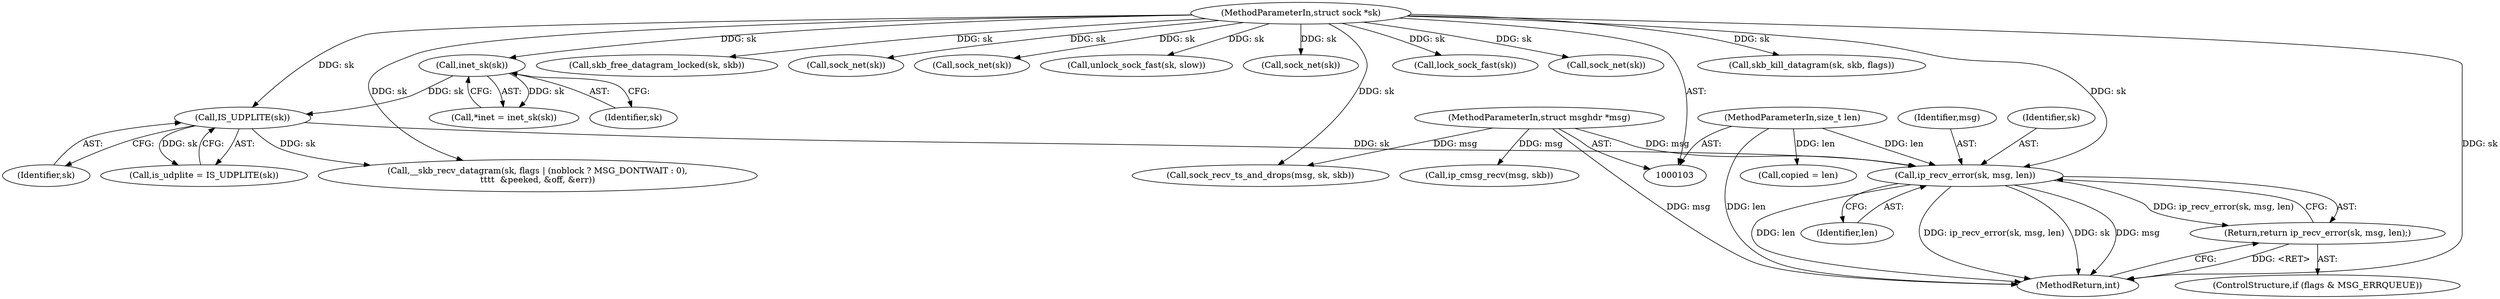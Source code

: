 digraph "0_linux_bceaa90240b6019ed73b49965eac7d167610be69_2@API" {
"1000145" [label="(Call,ip_recv_error(sk, msg, len))"];
"1000137" [label="(Call,IS_UDPLITE(sk))"];
"1000115" [label="(Call,inet_sk(sk))"];
"1000105" [label="(MethodParameterIn,struct sock *sk)"];
"1000106" [label="(MethodParameterIn,struct msghdr *msg)"];
"1000107" [label="(MethodParameterIn,size_t len)"];
"1000144" [label="(Return,return ip_recv_error(sk, msg, len);)"];
"1000335" [label="(Call,skb_free_datagram_locked(sk, skb))"];
"1000321" [label="(Call,ip_cmsg_recv(msg, skb))"];
"1000359" [label="(Call,sock_net(sk))"];
"1000113" [label="(Call,*inet = inet_sk(sk))"];
"1000268" [label="(Call,sock_net(sk))"];
"1000106" [label="(MethodParameterIn,struct msghdr *msg)"];
"1000105" [label="(MethodParameterIn,struct sock *sk)"];
"1000363" [label="(Call,unlock_sock_fast(sk, slow))"];
"1000115" [label="(Call,inet_sk(sk))"];
"1000140" [label="(ControlStructure,if (flags & MSG_ERRQUEUE))"];
"1000144" [label="(Return,return ip_recv_error(sk, msg, len);)"];
"1000147" [label="(Identifier,msg)"];
"1000135" [label="(Call,is_udplite = IS_UDPLITE(sk))"];
"1000354" [label="(Call,sock_net(sk))"];
"1000116" [label="(Identifier,sk)"];
"1000107" [label="(MethodParameterIn,size_t len)"];
"1000272" [label="(Call,sock_recv_ts_and_drops(msg, sk, skb))"];
"1000344" [label="(Call,lock_sock_fast(sk))"];
"1000259" [label="(Call,sock_net(sk))"];
"1000152" [label="(Call,__skb_recv_datagram(sk, flags | (noblock ? MSG_DONTWAIT : 0),\n\t\t\t\t  &peeked, &off, &err))"];
"1000178" [label="(Call,copied = len)"];
"1000138" [label="(Identifier,sk)"];
"1000348" [label="(Call,skb_kill_datagram(sk, skb, flags))"];
"1000377" [label="(MethodReturn,int)"];
"1000137" [label="(Call,IS_UDPLITE(sk))"];
"1000146" [label="(Identifier,sk)"];
"1000148" [label="(Identifier,len)"];
"1000145" [label="(Call,ip_recv_error(sk, msg, len))"];
"1000145" -> "1000144"  [label="AST: "];
"1000145" -> "1000148"  [label="CFG: "];
"1000146" -> "1000145"  [label="AST: "];
"1000147" -> "1000145"  [label="AST: "];
"1000148" -> "1000145"  [label="AST: "];
"1000144" -> "1000145"  [label="CFG: "];
"1000145" -> "1000377"  [label="DDG: len"];
"1000145" -> "1000377"  [label="DDG: ip_recv_error(sk, msg, len)"];
"1000145" -> "1000377"  [label="DDG: sk"];
"1000145" -> "1000377"  [label="DDG: msg"];
"1000145" -> "1000144"  [label="DDG: ip_recv_error(sk, msg, len)"];
"1000137" -> "1000145"  [label="DDG: sk"];
"1000105" -> "1000145"  [label="DDG: sk"];
"1000106" -> "1000145"  [label="DDG: msg"];
"1000107" -> "1000145"  [label="DDG: len"];
"1000137" -> "1000135"  [label="AST: "];
"1000137" -> "1000138"  [label="CFG: "];
"1000138" -> "1000137"  [label="AST: "];
"1000135" -> "1000137"  [label="CFG: "];
"1000137" -> "1000135"  [label="DDG: sk"];
"1000115" -> "1000137"  [label="DDG: sk"];
"1000105" -> "1000137"  [label="DDG: sk"];
"1000137" -> "1000152"  [label="DDG: sk"];
"1000115" -> "1000113"  [label="AST: "];
"1000115" -> "1000116"  [label="CFG: "];
"1000116" -> "1000115"  [label="AST: "];
"1000113" -> "1000115"  [label="CFG: "];
"1000115" -> "1000113"  [label="DDG: sk"];
"1000105" -> "1000115"  [label="DDG: sk"];
"1000105" -> "1000103"  [label="AST: "];
"1000105" -> "1000377"  [label="DDG: sk"];
"1000105" -> "1000152"  [label="DDG: sk"];
"1000105" -> "1000259"  [label="DDG: sk"];
"1000105" -> "1000268"  [label="DDG: sk"];
"1000105" -> "1000272"  [label="DDG: sk"];
"1000105" -> "1000335"  [label="DDG: sk"];
"1000105" -> "1000344"  [label="DDG: sk"];
"1000105" -> "1000348"  [label="DDG: sk"];
"1000105" -> "1000354"  [label="DDG: sk"];
"1000105" -> "1000359"  [label="DDG: sk"];
"1000105" -> "1000363"  [label="DDG: sk"];
"1000106" -> "1000103"  [label="AST: "];
"1000106" -> "1000377"  [label="DDG: msg"];
"1000106" -> "1000272"  [label="DDG: msg"];
"1000106" -> "1000321"  [label="DDG: msg"];
"1000107" -> "1000103"  [label="AST: "];
"1000107" -> "1000377"  [label="DDG: len"];
"1000107" -> "1000178"  [label="DDG: len"];
"1000144" -> "1000140"  [label="AST: "];
"1000377" -> "1000144"  [label="CFG: "];
"1000144" -> "1000377"  [label="DDG: <RET>"];
}
